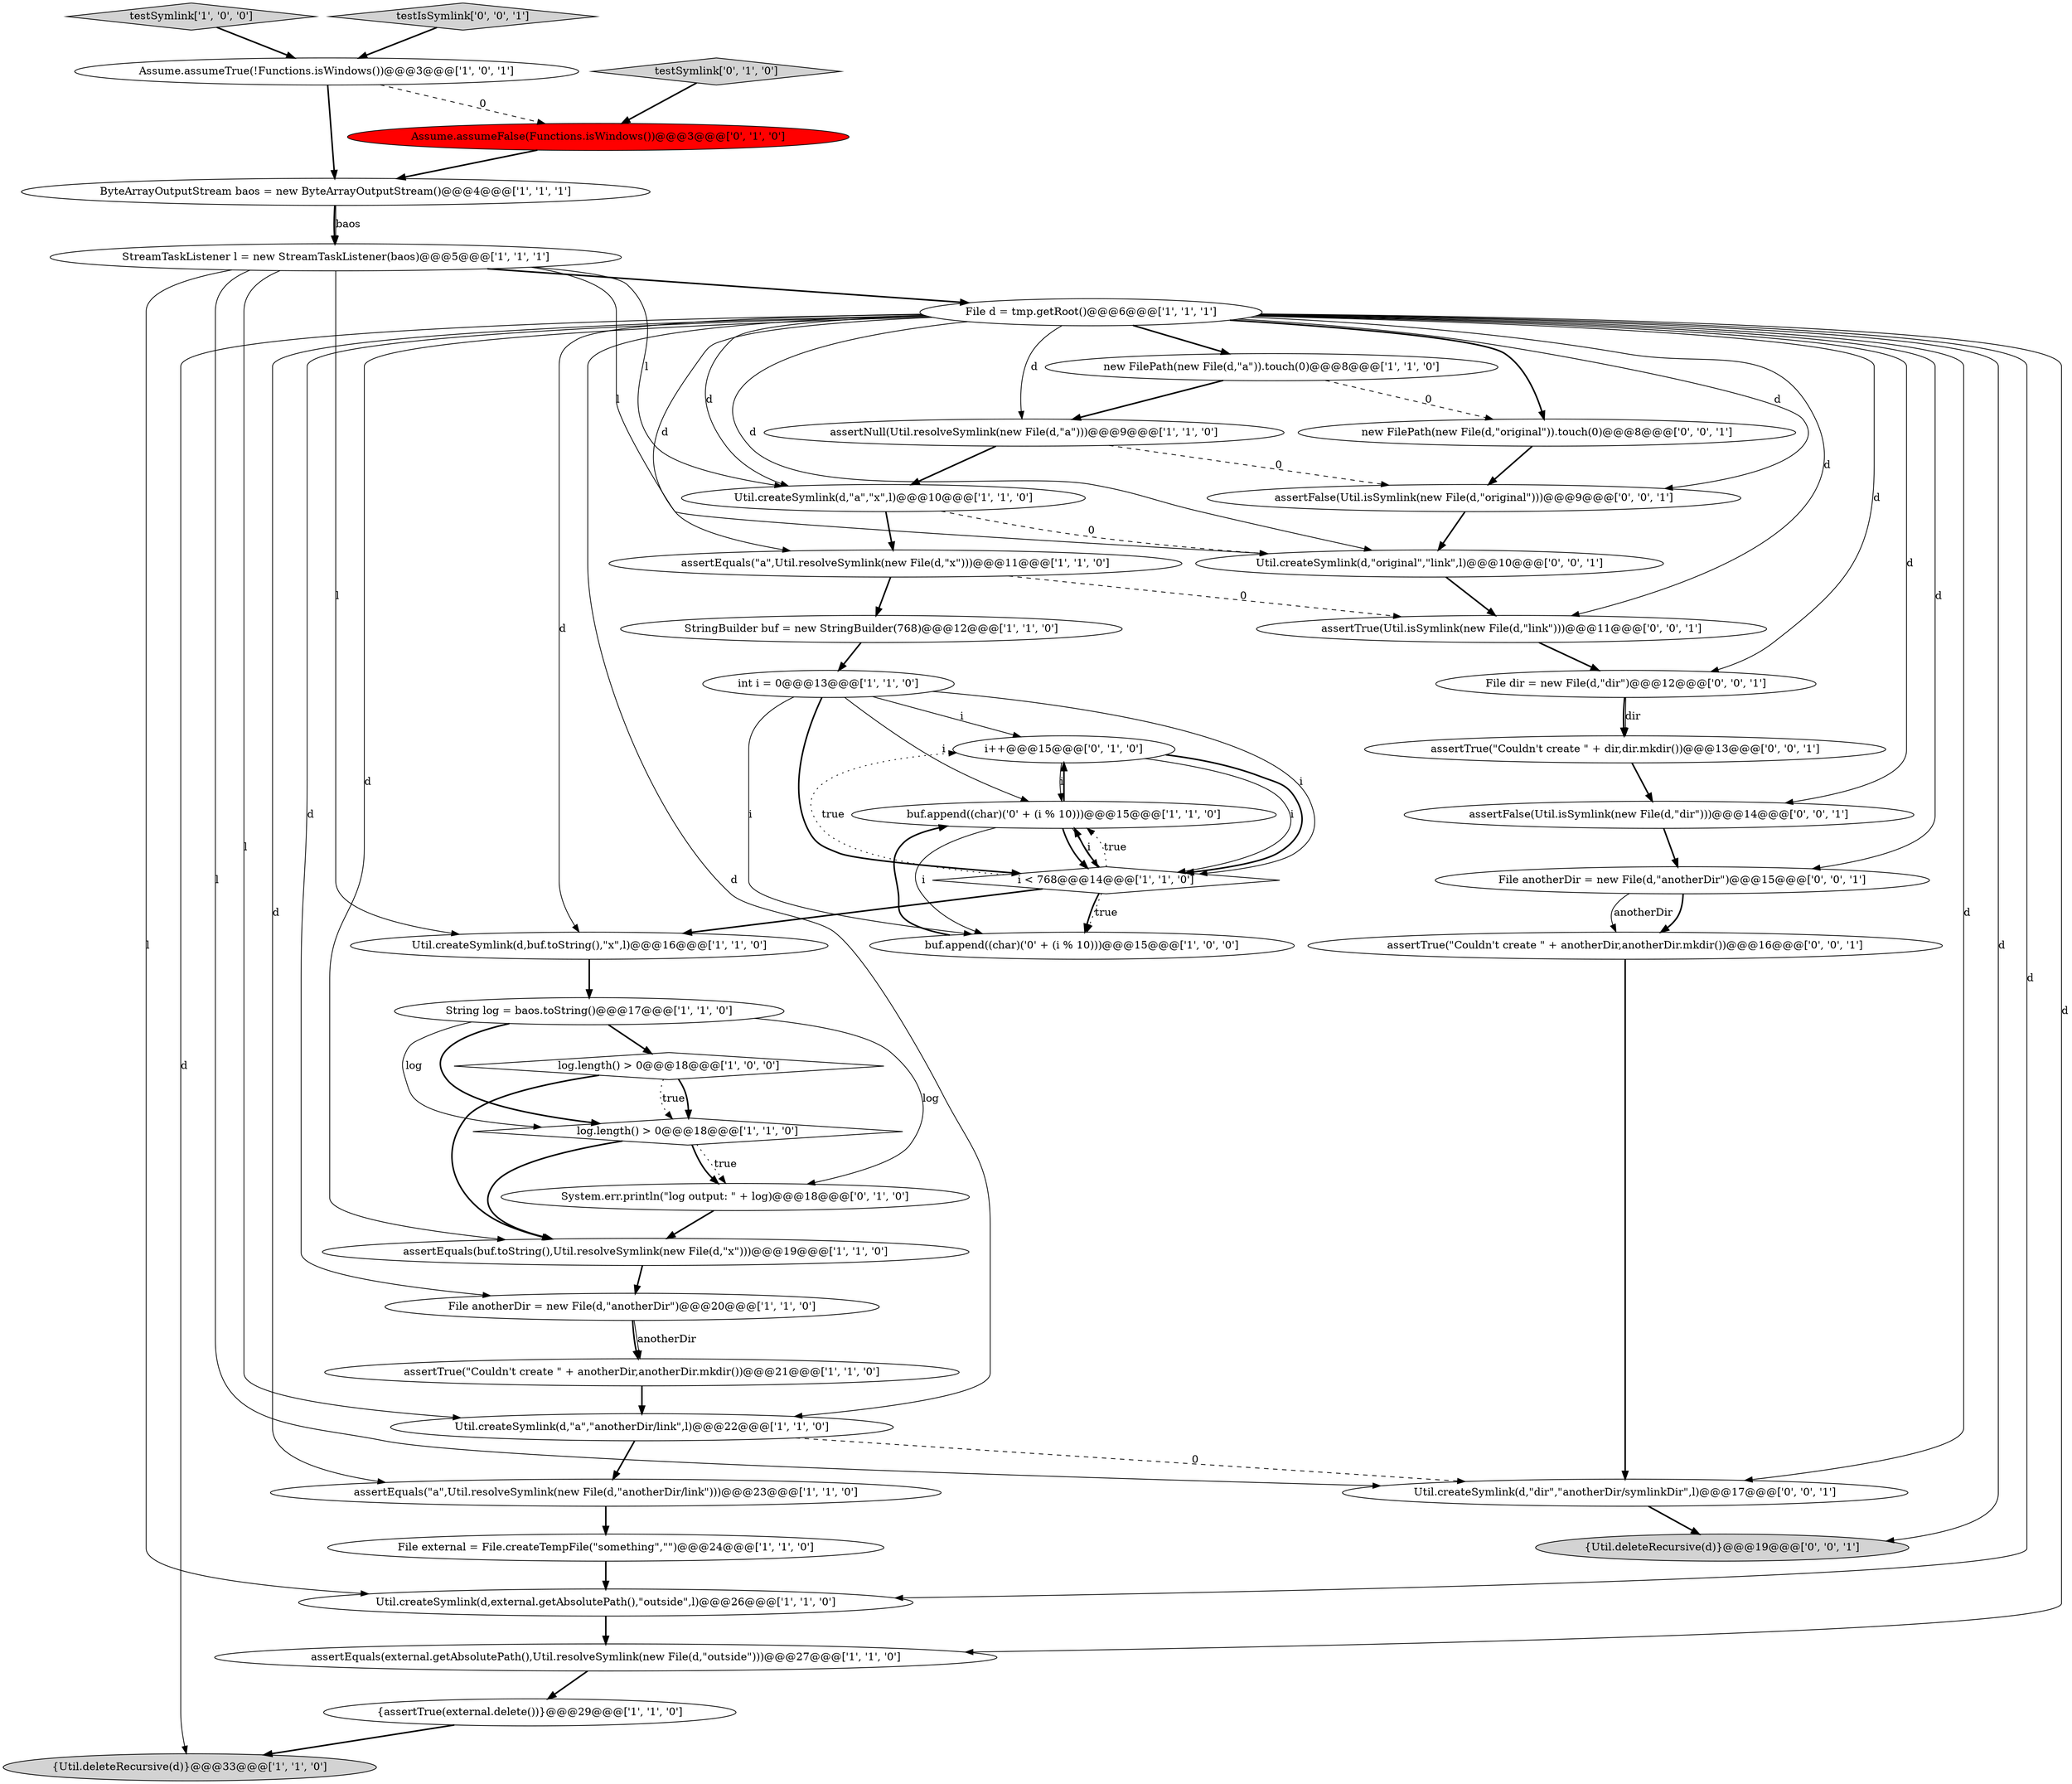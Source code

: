 digraph {
10 [style = filled, label = "File external = File.createTempFile(\"something\",\"\")@@@24@@@['1', '1', '0']", fillcolor = white, shape = ellipse image = "AAA0AAABBB1BBB"];
18 [style = filled, label = "StringBuilder buf = new StringBuilder(768)@@@12@@@['1', '1', '0']", fillcolor = white, shape = ellipse image = "AAA0AAABBB1BBB"];
27 [style = filled, label = "ByteArrayOutputStream baos = new ByteArrayOutputStream()@@@4@@@['1', '1', '1']", fillcolor = white, shape = ellipse image = "AAA0AAABBB1BBB"];
33 [style = filled, label = "File anotherDir = new File(d,\"anotherDir\")@@@15@@@['0', '0', '1']", fillcolor = white, shape = ellipse image = "AAA0AAABBB3BBB"];
32 [style = filled, label = "assertTrue(\"Couldn't create \" + dir,dir.mkdir())@@@13@@@['0', '0', '1']", fillcolor = white, shape = ellipse image = "AAA0AAABBB3BBB"];
11 [style = filled, label = "int i = 0@@@13@@@['1', '1', '0']", fillcolor = white, shape = ellipse image = "AAA0AAABBB1BBB"];
21 [style = filled, label = "assertNull(Util.resolveSymlink(new File(d,\"a\")))@@@9@@@['1', '1', '0']", fillcolor = white, shape = ellipse image = "AAA0AAABBB1BBB"];
28 [style = filled, label = "Assume.assumeFalse(Functions.isWindows())@@@3@@@['0', '1', '0']", fillcolor = red, shape = ellipse image = "AAA1AAABBB2BBB"];
40 [style = filled, label = "File dir = new File(d,\"dir\")@@@12@@@['0', '0', '1']", fillcolor = white, shape = ellipse image = "AAA0AAABBB3BBB"];
3 [style = filled, label = "File anotherDir = new File(d,\"anotherDir\")@@@20@@@['1', '1', '0']", fillcolor = white, shape = ellipse image = "AAA0AAABBB1BBB"];
31 [style = filled, label = "System.err.println(\"log output: \" + log)@@@18@@@['0', '1', '0']", fillcolor = white, shape = ellipse image = "AAA0AAABBB2BBB"];
37 [style = filled, label = "Util.createSymlink(d,\"original\",\"link\",l)@@@10@@@['0', '0', '1']", fillcolor = white, shape = ellipse image = "AAA0AAABBB3BBB"];
43 [style = filled, label = "Util.createSymlink(d,\"dir\",\"anotherDir/symlinkDir\",l)@@@17@@@['0', '0', '1']", fillcolor = white, shape = ellipse image = "AAA0AAABBB3BBB"];
13 [style = filled, label = "log.length() > 0@@@18@@@['1', '0', '0']", fillcolor = white, shape = diamond image = "AAA0AAABBB1BBB"];
1 [style = filled, label = "{Util.deleteRecursive(d)}@@@33@@@['1', '1', '0']", fillcolor = lightgray, shape = ellipse image = "AAA0AAABBB1BBB"];
22 [style = filled, label = "Assume.assumeTrue(!Functions.isWindows())@@@3@@@['1', '0', '1']", fillcolor = white, shape = ellipse image = "AAA0AAABBB1BBB"];
14 [style = filled, label = "File d = tmp.getRoot()@@@6@@@['1', '1', '1']", fillcolor = white, shape = ellipse image = "AAA0AAABBB1BBB"];
19 [style = filled, label = "Util.createSymlink(d,external.getAbsolutePath(),\"outside\",l)@@@26@@@['1', '1', '0']", fillcolor = white, shape = ellipse image = "AAA0AAABBB1BBB"];
30 [style = filled, label = "i++@@@15@@@['0', '1', '0']", fillcolor = white, shape = ellipse image = "AAA0AAABBB2BBB"];
6 [style = filled, label = "Util.createSymlink(d,\"a\",\"x\",l)@@@10@@@['1', '1', '0']", fillcolor = white, shape = ellipse image = "AAA0AAABBB1BBB"];
5 [style = filled, label = "assertEquals(buf.toString(),Util.resolveSymlink(new File(d,\"x\")))@@@19@@@['1', '1', '0']", fillcolor = white, shape = ellipse image = "AAA0AAABBB1BBB"];
25 [style = filled, label = "testSymlink['1', '0', '0']", fillcolor = lightgray, shape = diamond image = "AAA0AAABBB1BBB"];
39 [style = filled, label = "{Util.deleteRecursive(d)}@@@19@@@['0', '0', '1']", fillcolor = lightgray, shape = ellipse image = "AAA0AAABBB3BBB"];
2 [style = filled, label = "{assertTrue(external.delete())}@@@29@@@['1', '1', '0']", fillcolor = white, shape = ellipse image = "AAA0AAABBB1BBB"];
7 [style = filled, label = "Util.createSymlink(d,buf.toString(),\"x\",l)@@@16@@@['1', '1', '0']", fillcolor = white, shape = ellipse image = "AAA0AAABBB1BBB"];
15 [style = filled, label = "buf.append((char)('0' + (i % 10)))@@@15@@@['1', '1', '0']", fillcolor = white, shape = ellipse image = "AAA0AAABBB1BBB"];
41 [style = filled, label = "assertTrue(\"Couldn't create \" + anotherDir,anotherDir.mkdir())@@@16@@@['0', '0', '1']", fillcolor = white, shape = ellipse image = "AAA0AAABBB3BBB"];
34 [style = filled, label = "testIsSymlink['0', '0', '1']", fillcolor = lightgray, shape = diamond image = "AAA0AAABBB3BBB"];
29 [style = filled, label = "testSymlink['0', '1', '0']", fillcolor = lightgray, shape = diamond image = "AAA0AAABBB2BBB"];
8 [style = filled, label = "buf.append((char)('0' + (i % 10)))@@@15@@@['1', '0', '0']", fillcolor = white, shape = ellipse image = "AAA0AAABBB1BBB"];
17 [style = filled, label = "assertEquals(external.getAbsolutePath(),Util.resolveSymlink(new File(d,\"outside\")))@@@27@@@['1', '1', '0']", fillcolor = white, shape = ellipse image = "AAA0AAABBB1BBB"];
23 [style = filled, label = "i < 768@@@14@@@['1', '1', '0']", fillcolor = white, shape = diamond image = "AAA0AAABBB1BBB"];
4 [style = filled, label = "new FilePath(new File(d,\"a\")).touch(0)@@@8@@@['1', '1', '0']", fillcolor = white, shape = ellipse image = "AAA0AAABBB1BBB"];
24 [style = filled, label = "String log = baos.toString()@@@17@@@['1', '1', '0']", fillcolor = white, shape = ellipse image = "AAA0AAABBB1BBB"];
16 [style = filled, label = "assertEquals(\"a\",Util.resolveSymlink(new File(d,\"anotherDir/link\")))@@@23@@@['1', '1', '0']", fillcolor = white, shape = ellipse image = "AAA0AAABBB1BBB"];
0 [style = filled, label = "assertTrue(\"Couldn't create \" + anotherDir,anotherDir.mkdir())@@@21@@@['1', '1', '0']", fillcolor = white, shape = ellipse image = "AAA0AAABBB1BBB"];
35 [style = filled, label = "assertFalse(Util.isSymlink(new File(d,\"original\")))@@@9@@@['0', '0', '1']", fillcolor = white, shape = ellipse image = "AAA0AAABBB3BBB"];
12 [style = filled, label = "StreamTaskListener l = new StreamTaskListener(baos)@@@5@@@['1', '1', '1']", fillcolor = white, shape = ellipse image = "AAA0AAABBB1BBB"];
20 [style = filled, label = "log.length() > 0@@@18@@@['1', '1', '0']", fillcolor = white, shape = diamond image = "AAA0AAABBB1BBB"];
26 [style = filled, label = "assertEquals(\"a\",Util.resolveSymlink(new File(d,\"x\")))@@@11@@@['1', '1', '0']", fillcolor = white, shape = ellipse image = "AAA0AAABBB1BBB"];
36 [style = filled, label = "new FilePath(new File(d,\"original\")).touch(0)@@@8@@@['0', '0', '1']", fillcolor = white, shape = ellipse image = "AAA0AAABBB3BBB"];
38 [style = filled, label = "assertTrue(Util.isSymlink(new File(d,\"link\")))@@@11@@@['0', '0', '1']", fillcolor = white, shape = ellipse image = "AAA0AAABBB3BBB"];
9 [style = filled, label = "Util.createSymlink(d,\"a\",\"anotherDir/link\",l)@@@22@@@['1', '1', '0']", fillcolor = white, shape = ellipse image = "AAA0AAABBB1BBB"];
42 [style = filled, label = "assertFalse(Util.isSymlink(new File(d,\"dir\")))@@@14@@@['0', '0', '1']", fillcolor = white, shape = ellipse image = "AAA0AAABBB3BBB"];
5->3 [style = bold, label=""];
30->23 [style = solid, label="i"];
25->22 [style = bold, label=""];
26->38 [style = dashed, label="0"];
12->6 [style = solid, label="l"];
11->30 [style = solid, label="i"];
10->19 [style = bold, label=""];
13->20 [style = dotted, label="true"];
24->31 [style = solid, label="log"];
14->7 [style = solid, label="d"];
9->16 [style = bold, label=""];
14->39 [style = solid, label="d"];
4->36 [style = dashed, label="0"];
35->37 [style = bold, label=""];
24->20 [style = solid, label="log"];
20->31 [style = dotted, label="true"];
37->38 [style = bold, label=""];
23->15 [style = dotted, label="true"];
12->7 [style = solid, label="l"];
14->17 [style = solid, label="d"];
12->43 [style = solid, label="l"];
14->16 [style = solid, label="d"];
27->12 [style = bold, label=""];
14->21 [style = solid, label="d"];
31->5 [style = bold, label=""];
18->11 [style = bold, label=""];
4->21 [style = bold, label=""];
33->41 [style = bold, label=""];
20->31 [style = bold, label=""];
23->8 [style = bold, label=""];
6->37 [style = dashed, label="0"];
3->0 [style = bold, label=""];
24->20 [style = bold, label=""];
3->0 [style = solid, label="anotherDir"];
7->24 [style = bold, label=""];
14->40 [style = solid, label="d"];
17->2 [style = bold, label=""];
22->28 [style = dashed, label="0"];
11->8 [style = solid, label="i"];
12->14 [style = bold, label=""];
30->15 [style = solid, label="i"];
13->5 [style = bold, label=""];
23->7 [style = bold, label=""];
36->35 [style = bold, label=""];
32->42 [style = bold, label=""];
33->41 [style = solid, label="anotherDir"];
41->43 [style = bold, label=""];
14->5 [style = solid, label="d"];
14->37 [style = solid, label="d"];
24->13 [style = bold, label=""];
14->4 [style = bold, label=""];
14->36 [style = bold, label=""];
6->26 [style = bold, label=""];
8->15 [style = bold, label=""];
2->1 [style = bold, label=""];
23->15 [style = bold, label=""];
12->19 [style = solid, label="l"];
14->38 [style = solid, label="d"];
14->3 [style = solid, label="d"];
19->17 [style = bold, label=""];
14->33 [style = solid, label="d"];
14->9 [style = solid, label="d"];
14->1 [style = solid, label="d"];
11->23 [style = solid, label="i"];
9->43 [style = dashed, label="0"];
40->32 [style = bold, label=""];
15->8 [style = solid, label="i"];
40->32 [style = solid, label="dir"];
21->35 [style = dashed, label="0"];
38->40 [style = bold, label=""];
43->39 [style = bold, label=""];
15->23 [style = bold, label=""];
0->9 [style = bold, label=""];
14->43 [style = solid, label="d"];
21->6 [style = bold, label=""];
23->8 [style = dotted, label="true"];
16->10 [style = bold, label=""];
14->19 [style = solid, label="d"];
30->23 [style = bold, label=""];
23->30 [style = dotted, label="true"];
42->33 [style = bold, label=""];
15->30 [style = bold, label=""];
14->42 [style = solid, label="d"];
11->15 [style = solid, label="i"];
34->22 [style = bold, label=""];
20->5 [style = bold, label=""];
14->26 [style = solid, label="d"];
29->28 [style = bold, label=""];
14->6 [style = solid, label="d"];
22->27 [style = bold, label=""];
27->12 [style = solid, label="baos"];
28->27 [style = bold, label=""];
15->23 [style = solid, label="i"];
11->23 [style = bold, label=""];
12->9 [style = solid, label="l"];
14->35 [style = solid, label="d"];
12->37 [style = solid, label="l"];
26->18 [style = bold, label=""];
13->20 [style = bold, label=""];
}
